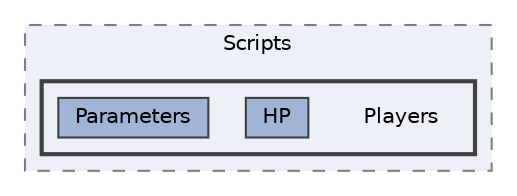 digraph "Assets/Scripts/Players"
{
 // LATEX_PDF_SIZE
  bgcolor="transparent";
  edge [fontname=Helvetica,fontsize=10,labelfontname=Helvetica,labelfontsize=10];
  node [fontname=Helvetica,fontsize=10,shape=box,height=0.2,width=0.4];
  compound=true
  subgraph clusterdir_f13b41af88cf68434578284aaf699e39 {
    graph [ bgcolor="#edf0f7", pencolor="grey50", label="Scripts", fontname=Helvetica,fontsize=10 style="filled,dashed", URL="dir_f13b41af88cf68434578284aaf699e39.html",tooltip=""]
  subgraph clusterdir_c4507b59f5e7e4ea8ad18f969fdeca3e {
    graph [ bgcolor="#edf0f7", pencolor="grey25", label="", fontname=Helvetica,fontsize=10 style="filled,bold", URL="dir_c4507b59f5e7e4ea8ad18f969fdeca3e.html",tooltip=""]
    dir_c4507b59f5e7e4ea8ad18f969fdeca3e [shape=plaintext, label="Players"];
  dir_5aaf0fddd9c8e1c44e67e8ae5718e3c2 [label="HP", fillcolor="#a2b4d6", color="grey25", style="filled", URL="dir_5aaf0fddd9c8e1c44e67e8ae5718e3c2.html",tooltip=""];
  dir_4e91383a68ec247ffdb67dda7b38f302 [label="Parameters", fillcolor="#a2b4d6", color="grey25", style="filled", URL="dir_4e91383a68ec247ffdb67dda7b38f302.html",tooltip=""];
  }
  }
}
